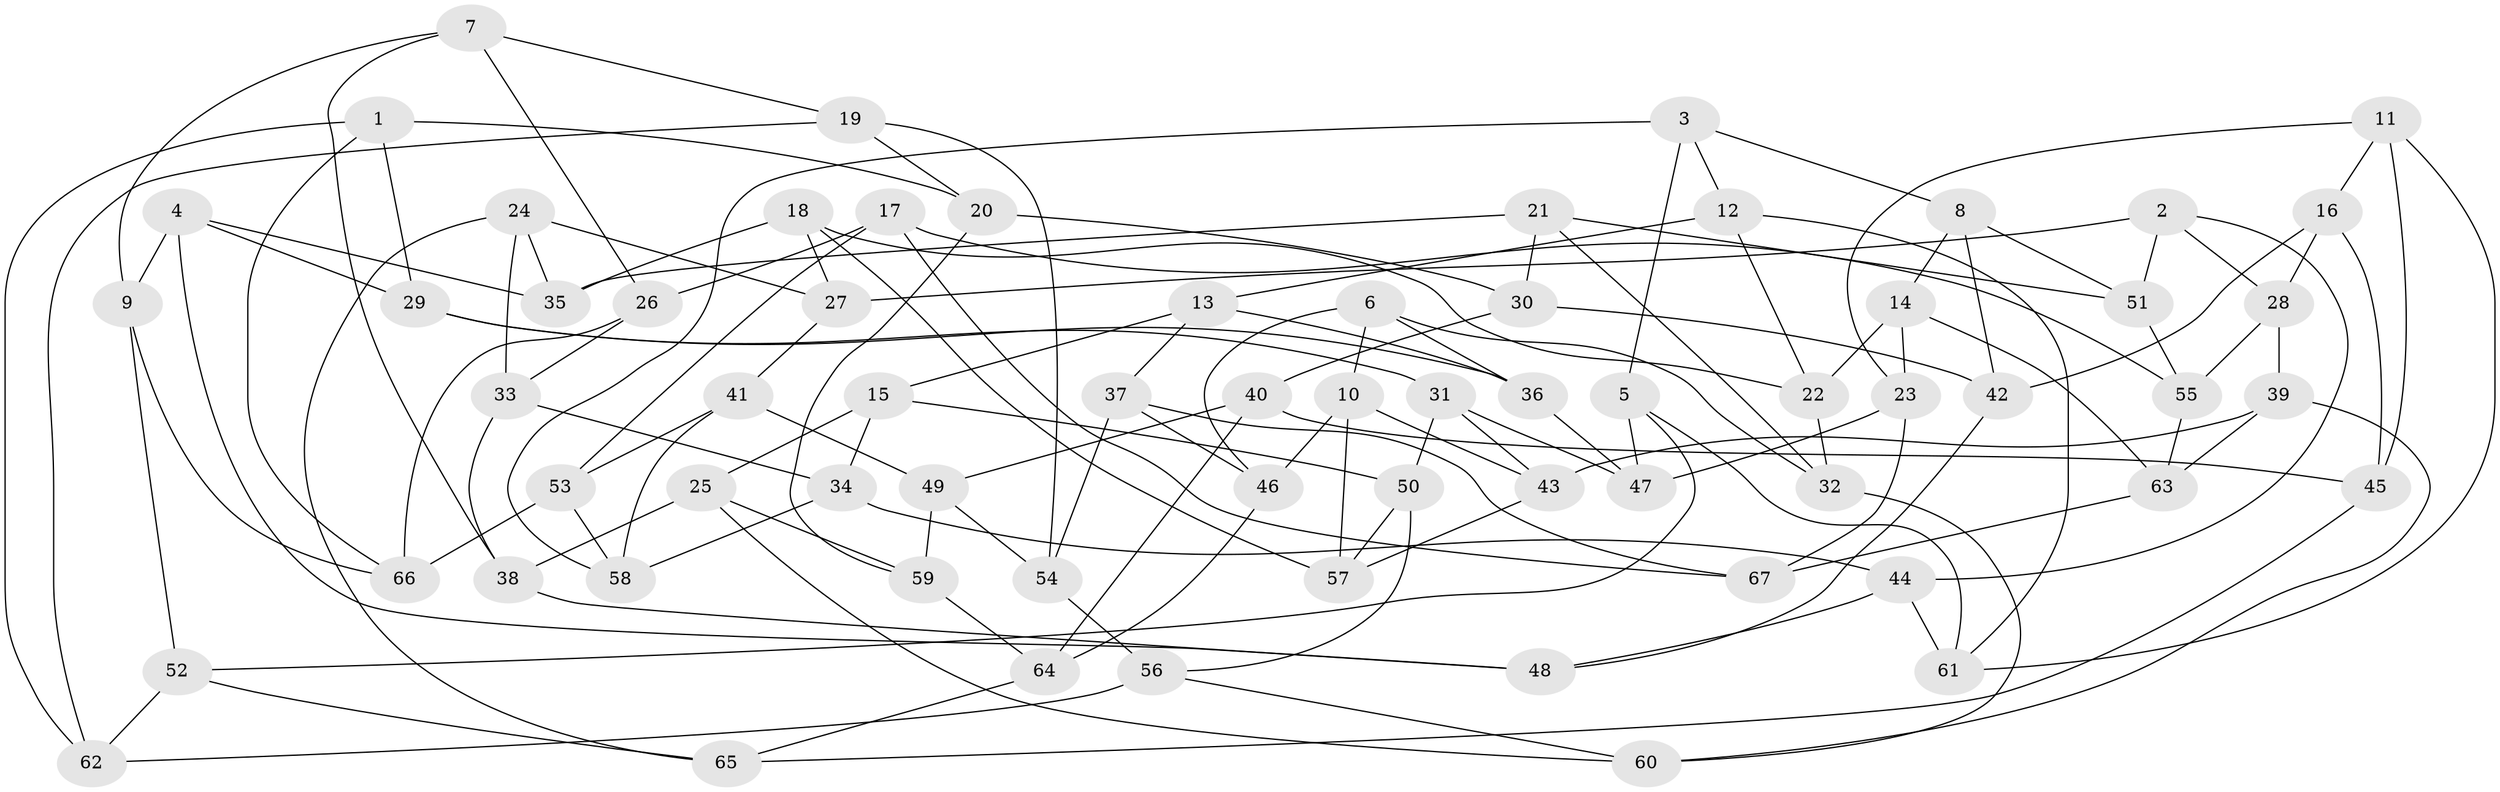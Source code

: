 // Generated by graph-tools (version 1.1) at 2025/37/03/09/25 02:37:49]
// undirected, 67 vertices, 134 edges
graph export_dot {
graph [start="1"]
  node [color=gray90,style=filled];
  1;
  2;
  3;
  4;
  5;
  6;
  7;
  8;
  9;
  10;
  11;
  12;
  13;
  14;
  15;
  16;
  17;
  18;
  19;
  20;
  21;
  22;
  23;
  24;
  25;
  26;
  27;
  28;
  29;
  30;
  31;
  32;
  33;
  34;
  35;
  36;
  37;
  38;
  39;
  40;
  41;
  42;
  43;
  44;
  45;
  46;
  47;
  48;
  49;
  50;
  51;
  52;
  53;
  54;
  55;
  56;
  57;
  58;
  59;
  60;
  61;
  62;
  63;
  64;
  65;
  66;
  67;
  1 -- 20;
  1 -- 29;
  1 -- 66;
  1 -- 62;
  2 -- 28;
  2 -- 27;
  2 -- 51;
  2 -- 44;
  3 -- 58;
  3 -- 8;
  3 -- 5;
  3 -- 12;
  4 -- 35;
  4 -- 9;
  4 -- 48;
  4 -- 29;
  5 -- 52;
  5 -- 47;
  5 -- 61;
  6 -- 46;
  6 -- 32;
  6 -- 36;
  6 -- 10;
  7 -- 19;
  7 -- 9;
  7 -- 38;
  7 -- 26;
  8 -- 14;
  8 -- 42;
  8 -- 51;
  9 -- 66;
  9 -- 52;
  10 -- 57;
  10 -- 46;
  10 -- 43;
  11 -- 61;
  11 -- 45;
  11 -- 23;
  11 -- 16;
  12 -- 22;
  12 -- 13;
  12 -- 61;
  13 -- 36;
  13 -- 37;
  13 -- 15;
  14 -- 22;
  14 -- 63;
  14 -- 23;
  15 -- 25;
  15 -- 50;
  15 -- 34;
  16 -- 28;
  16 -- 42;
  16 -- 45;
  17 -- 53;
  17 -- 67;
  17 -- 55;
  17 -- 26;
  18 -- 57;
  18 -- 27;
  18 -- 22;
  18 -- 35;
  19 -- 54;
  19 -- 62;
  19 -- 20;
  20 -- 59;
  20 -- 30;
  21 -- 30;
  21 -- 51;
  21 -- 35;
  21 -- 32;
  22 -- 32;
  23 -- 67;
  23 -- 47;
  24 -- 35;
  24 -- 65;
  24 -- 33;
  24 -- 27;
  25 -- 60;
  25 -- 59;
  25 -- 38;
  26 -- 66;
  26 -- 33;
  27 -- 41;
  28 -- 55;
  28 -- 39;
  29 -- 36;
  29 -- 31;
  30 -- 40;
  30 -- 42;
  31 -- 43;
  31 -- 50;
  31 -- 47;
  32 -- 60;
  33 -- 38;
  33 -- 34;
  34 -- 44;
  34 -- 58;
  36 -- 47;
  37 -- 67;
  37 -- 54;
  37 -- 46;
  38 -- 48;
  39 -- 43;
  39 -- 63;
  39 -- 60;
  40 -- 64;
  40 -- 49;
  40 -- 45;
  41 -- 53;
  41 -- 49;
  41 -- 58;
  42 -- 48;
  43 -- 57;
  44 -- 48;
  44 -- 61;
  45 -- 65;
  46 -- 64;
  49 -- 59;
  49 -- 54;
  50 -- 56;
  50 -- 57;
  51 -- 55;
  52 -- 65;
  52 -- 62;
  53 -- 66;
  53 -- 58;
  54 -- 56;
  55 -- 63;
  56 -- 62;
  56 -- 60;
  59 -- 64;
  63 -- 67;
  64 -- 65;
}
